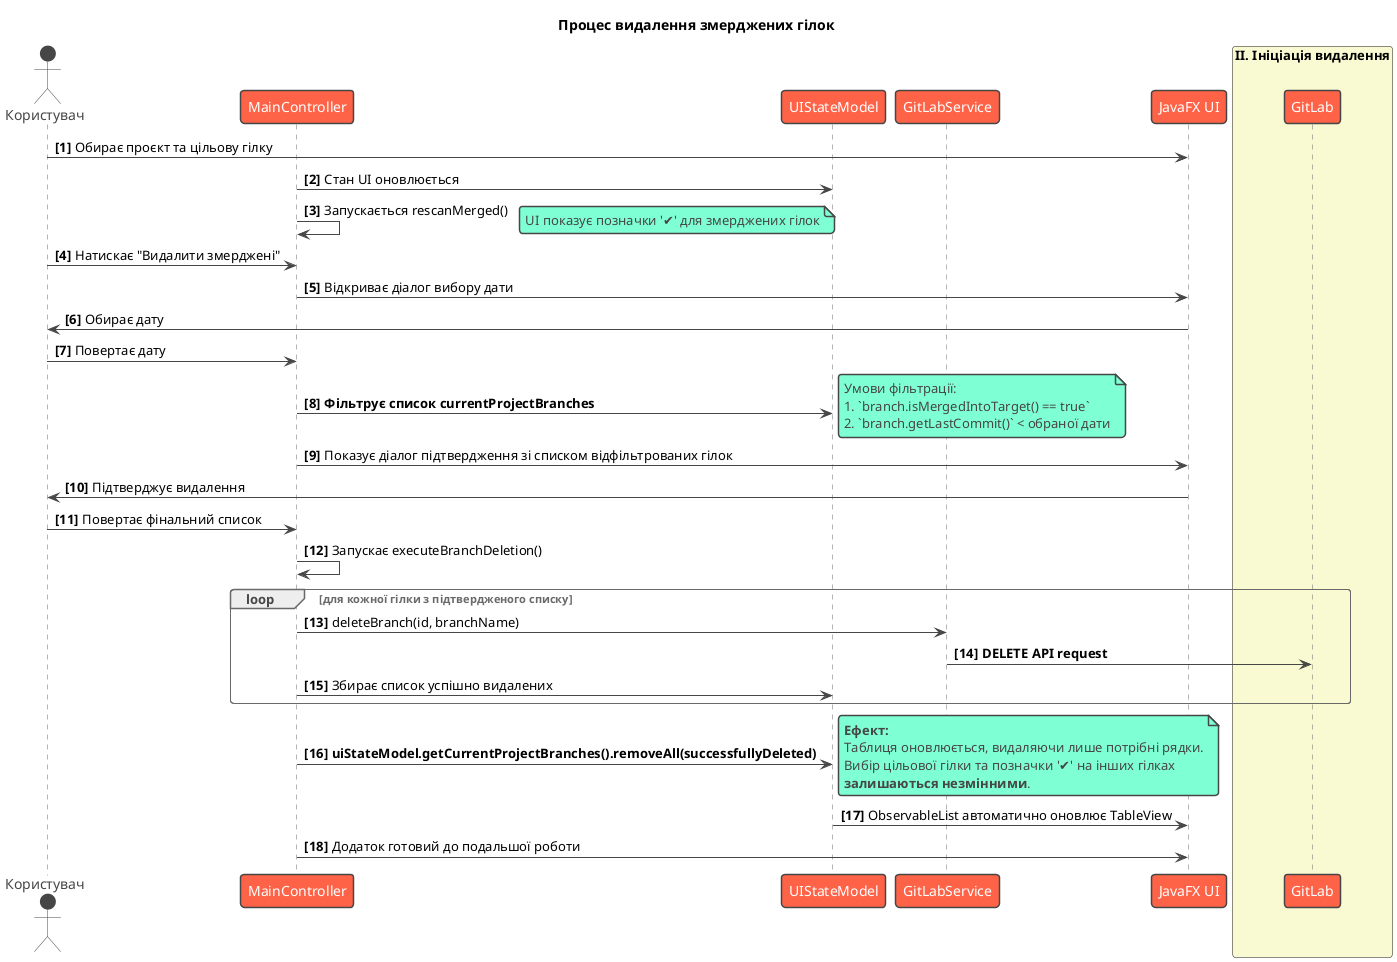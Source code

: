 @startuml
!theme vibrant
title Процес видалення змерджених гілок

actor Користувач as User
participant "MainController" as Controller
participant "UIStateModel" as Model
participant "GitLabService" as Service
participant "JavaFX UI" as UI

autonumber "<b>[0]"

box "I. Підготовка" #LightCyan
    User -> UI: Обирає проєкт та цільову гілку
    Controller -> Model: Стан UI оновлюється
    Controller -> Controller: Запускається rescanMerged()
    note right: UI показує позначки '✔' для змерджених гілок
end box

box "II. Ініціація видалення" #LightGoldenRodYellow
    User -> Controller: Натискає "Видалити змерджені"
    Controller -> UI: Відкриває діалог вибору дати
    UI -> User: Обирає дату
    User -> Controller: Повертає дату

    Controller -> Model: **Фільтрує список currentProjectBranches**
    note right
        Умови фільтрації:
        1. `branch.isMergedIntoTarget() == true`
        2. `branch.getLastCommit()` < обраної дати
    end note

    Controller -> UI: Показує діалог підтвердження зі списком відфільтрованих гілок
    UI -> User: Підтверджує видалення
    User -> Controller: Повертає фінальний список

    Controller -> Controller: Запускає executeBranchDeletion()
    loop для кожної гілки з підтвердженого списку
        Controller -> Service: deleteBranch(id, branchName)
        Service -> GitLab: **DELETE API request**
        Controller -> Model: Збирає список успішно видалених
    end
end box

box "III. Елегантне оновлення UI" #LightGreen
    Controller -> Model: **uiStateModel.getCurrentProjectBranches().removeAll(successfullyDeleted)**
    note right
        **Ефект:**
        Таблиця оновлюється, видаляючи лише потрібні рядки.
        Вибір цільової гілки та позначки '✔' на інших гілках
        **залишаються незмінними**.
    end note

    Model -> UI: ObservableList автоматично оновлює TableView
    Controller -> UI: Додаток готовий до подальшої роботи
end box

@enduml